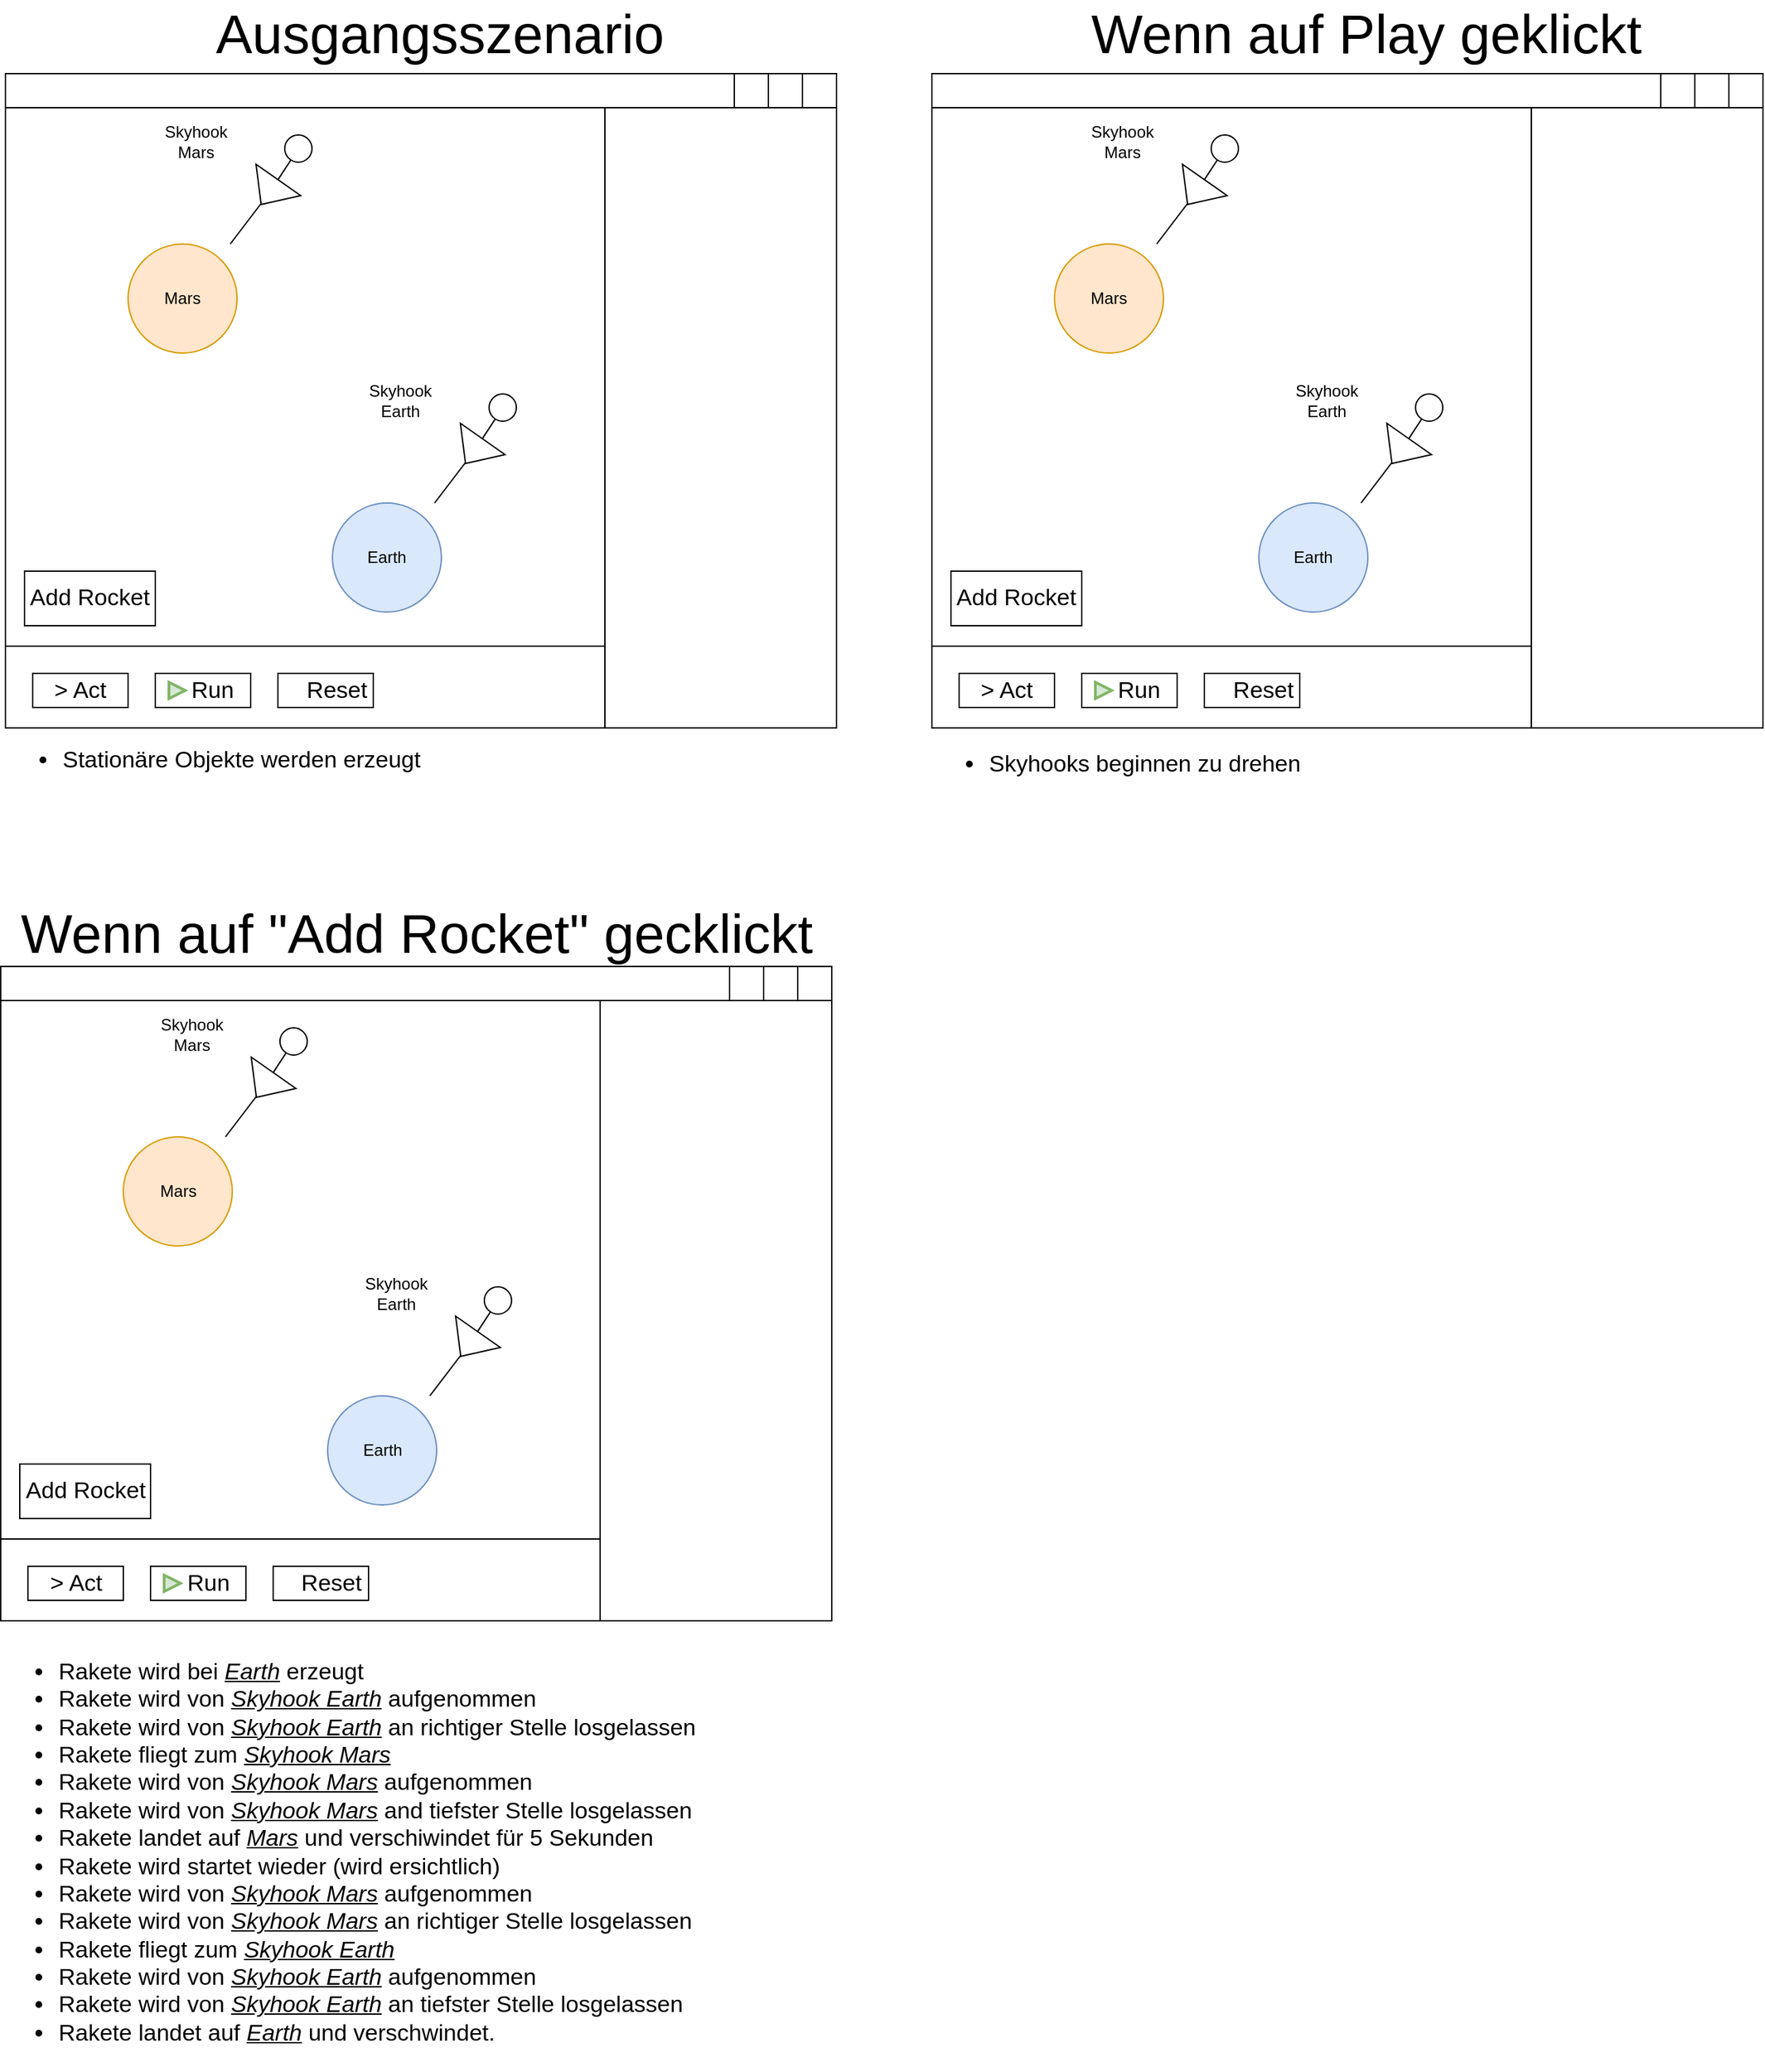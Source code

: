 <mxfile version="20.7.4" type="device"><diagram id="5LOC00HEnd3lmbgEfEnp" name="Seite-1"><mxGraphModel dx="1411" dy="1814" grid="1" gridSize="10" guides="1" tooltips="1" connect="1" arrows="1" fold="1" page="1" pageScale="1" pageWidth="827" pageHeight="1169" math="0" shadow="0"><root><mxCell id="0"/><mxCell id="1" parent="0"/><mxCell id="0Lz21Z7ERzfx-9B4TZ0B-1" value="" style="rounded=0;whiteSpace=wrap;html=1;" vertex="1" parent="1"><mxGeometry x="80" y="65" width="610" height="480" as="geometry"/></mxCell><mxCell id="0Lz21Z7ERzfx-9B4TZ0B-2" value="Mars" style="ellipse;whiteSpace=wrap;html=1;aspect=fixed;fillColor=#ffe6cc;strokeColor=#d79b00;" vertex="1" parent="1"><mxGeometry x="170" y="190" width="80" height="80" as="geometry"/></mxCell><mxCell id="0Lz21Z7ERzfx-9B4TZ0B-3" value="Earth" style="ellipse;whiteSpace=wrap;html=1;aspect=fixed;fillColor=#dae8fc;strokeColor=#6c8ebf;" vertex="1" parent="1"><mxGeometry x="320" y="380" width="80" height="80" as="geometry"/></mxCell><mxCell id="0Lz21Z7ERzfx-9B4TZ0B-4" value="" style="endArrow=none;html=1;rounded=0;startArrow=none;" edge="1" parent="1" source="0Lz21Z7ERzfx-9B4TZ0B-5"><mxGeometry width="50" height="50" relative="1" as="geometry"><mxPoint x="245" y="190" as="sourcePoint"/><mxPoint x="295" y="120" as="targetPoint"/></mxGeometry></mxCell><mxCell id="0Lz21Z7ERzfx-9B4TZ0B-5" value="" style="triangle;whiteSpace=wrap;html=1;rotation=125;" vertex="1" parent="1"><mxGeometry x="263" y="132" width="22" height="40" as="geometry"/></mxCell><mxCell id="0Lz21Z7ERzfx-9B4TZ0B-6" value="" style="endArrow=none;html=1;rounded=0;" edge="1" parent="1" target="0Lz21Z7ERzfx-9B4TZ0B-5"><mxGeometry width="50" height="50" relative="1" as="geometry"><mxPoint x="245" y="190" as="sourcePoint"/><mxPoint x="295" y="120" as="targetPoint"/></mxGeometry></mxCell><mxCell id="0Lz21Z7ERzfx-9B4TZ0B-7" value="" style="ellipse;whiteSpace=wrap;html=1;aspect=fixed;" vertex="1" parent="1"><mxGeometry x="285" y="110" width="20" height="20" as="geometry"/></mxCell><mxCell id="0Lz21Z7ERzfx-9B4TZ0B-8" value="" style="shape=image;html=1;verticalAlign=top;verticalLabelPosition=bottom;labelBackgroundColor=#ffffff;imageAspect=0;aspect=fixed;image=https://cdn2.iconfinder.com/data/icons/kids/128x128/apps/hook.png;rotation=-180;" vertex="1" parent="1"><mxGeometry x="235" y="172" width="28" height="28" as="geometry"/></mxCell><mxCell id="0Lz21Z7ERzfx-9B4TZ0B-10" value="Skyhook Mars" style="text;html=1;strokeColor=none;fillColor=none;align=center;verticalAlign=middle;whiteSpace=wrap;rounded=0;strokeWidth=1;opacity=30;" vertex="1" parent="1"><mxGeometry x="190" y="100" width="60" height="30" as="geometry"/></mxCell><mxCell id="0Lz21Z7ERzfx-9B4TZ0B-11" value="" style="endArrow=none;html=1;rounded=0;startArrow=none;" edge="1" parent="1" source="0Lz21Z7ERzfx-9B4TZ0B-12"><mxGeometry width="50" height="50" relative="1" as="geometry"><mxPoint x="395" y="380" as="sourcePoint"/><mxPoint x="445" y="310" as="targetPoint"/></mxGeometry></mxCell><mxCell id="0Lz21Z7ERzfx-9B4TZ0B-12" value="" style="triangle;whiteSpace=wrap;html=1;rotation=125;" vertex="1" parent="1"><mxGeometry x="413" y="322" width="22" height="40" as="geometry"/></mxCell><mxCell id="0Lz21Z7ERzfx-9B4TZ0B-13" value="" style="endArrow=none;html=1;rounded=0;" edge="1" parent="1" target="0Lz21Z7ERzfx-9B4TZ0B-12"><mxGeometry width="50" height="50" relative="1" as="geometry"><mxPoint x="395" y="380" as="sourcePoint"/><mxPoint x="445" y="310" as="targetPoint"/></mxGeometry></mxCell><mxCell id="0Lz21Z7ERzfx-9B4TZ0B-14" value="" style="ellipse;whiteSpace=wrap;html=1;aspect=fixed;" vertex="1" parent="1"><mxGeometry x="435" y="300" width="20" height="20" as="geometry"/></mxCell><mxCell id="0Lz21Z7ERzfx-9B4TZ0B-15" value="" style="shape=image;html=1;verticalAlign=top;verticalLabelPosition=bottom;labelBackgroundColor=#ffffff;imageAspect=0;aspect=fixed;image=https://cdn2.iconfinder.com/data/icons/kids/128x128/apps/hook.png;rotation=-180;" vertex="1" parent="1"><mxGeometry x="385" y="362" width="28" height="28" as="geometry"/></mxCell><mxCell id="0Lz21Z7ERzfx-9B4TZ0B-17" value="Skyhook Earth" style="text;html=1;strokeColor=none;fillColor=none;align=center;verticalAlign=middle;whiteSpace=wrap;rounded=0;strokeWidth=1;opacity=30;" vertex="1" parent="1"><mxGeometry x="340" y="290" width="60" height="30" as="geometry"/></mxCell><mxCell id="0Lz21Z7ERzfx-9B4TZ0B-18" value="Ausgangsszenario" style="text;html=1;strokeColor=none;fillColor=none;align=center;verticalAlign=middle;whiteSpace=wrap;rounded=0;fontSize=40;" vertex="1" parent="1"><mxGeometry x="214" y="20" width="370" height="30" as="geometry"/></mxCell><mxCell id="0Lz21Z7ERzfx-9B4TZ0B-19" value="" style="rounded=0;whiteSpace=wrap;html=1;fontSize=40;" vertex="1" parent="1"><mxGeometry x="80" y="65" width="610" height="25" as="geometry"/></mxCell><mxCell id="0Lz21Z7ERzfx-9B4TZ0B-20" value="" style="whiteSpace=wrap;html=1;aspect=fixed;fontSize=40;" vertex="1" parent="1"><mxGeometry x="665" y="65" width="25" height="25" as="geometry"/></mxCell><mxCell id="0Lz21Z7ERzfx-9B4TZ0B-21" value="" style="whiteSpace=wrap;html=1;aspect=fixed;fontSize=40;" vertex="1" parent="1"><mxGeometry x="640" y="65" width="25" height="25" as="geometry"/></mxCell><mxCell id="0Lz21Z7ERzfx-9B4TZ0B-22" value="" style="whiteSpace=wrap;html=1;aspect=fixed;fontSize=40;" vertex="1" parent="1"><mxGeometry x="615" y="65" width="25" height="25" as="geometry"/></mxCell><mxCell id="0Lz21Z7ERzfx-9B4TZ0B-24" value="" style="shape=image;html=1;verticalAlign=top;verticalLabelPosition=bottom;labelBackgroundColor=#ffffff;imageAspect=0;aspect=fixed;image=https://cdn4.iconfinder.com/data/icons/ionicons/512/icon-minus-128.png;fontSize=40;" vertex="1" parent="1"><mxGeometry x="618.5" y="68.5" width="18" height="18" as="geometry"/></mxCell><mxCell id="0Lz21Z7ERzfx-9B4TZ0B-25" value="" style="shape=image;html=1;verticalAlign=top;verticalLabelPosition=bottom;labelBackgroundColor=#ffffff;imageAspect=0;aspect=fixed;image=https://cdn2.iconfinder.com/data/icons/css-vol-2/24/maximize-128.png;fontSize=40;" vertex="1" parent="1"><mxGeometry x="643.5" y="68.5" width="18" height="18" as="geometry"/></mxCell><mxCell id="0Lz21Z7ERzfx-9B4TZ0B-26" value="" style="shape=image;html=1;verticalAlign=top;verticalLabelPosition=bottom;labelBackgroundColor=#ffffff;imageAspect=0;aspect=fixed;image=https://cdn4.iconfinder.com/data/icons/ionicons/512/icon-close-128.png;fontSize=40;" vertex="1" parent="1"><mxGeometry x="668.5" y="68.5" width="18" height="18" as="geometry"/></mxCell><mxCell id="0Lz21Z7ERzfx-9B4TZ0B-27" value="" style="rounded=0;whiteSpace=wrap;html=1;fontSize=40;" vertex="1" parent="1"><mxGeometry x="80" y="485" width="440" height="60" as="geometry"/></mxCell><mxCell id="0Lz21Z7ERzfx-9B4TZ0B-30" value="" style="rounded=0;whiteSpace=wrap;html=1;fontSize=25;" vertex="1" parent="1"><mxGeometry x="100" y="505" width="70" height="25" as="geometry"/></mxCell><mxCell id="0Lz21Z7ERzfx-9B4TZ0B-31" value="&amp;gt; Act" style="text;html=1;strokeColor=none;fillColor=none;align=center;verticalAlign=middle;whiteSpace=wrap;rounded=0;fontSize=17;" vertex="1" parent="1"><mxGeometry x="110" y="507.5" width="50" height="20" as="geometry"/></mxCell><mxCell id="0Lz21Z7ERzfx-9B4TZ0B-33" value="" style="rounded=0;whiteSpace=wrap;html=1;fontSize=25;" vertex="1" parent="1"><mxGeometry x="190" y="505" width="70" height="25" as="geometry"/></mxCell><mxCell id="0Lz21Z7ERzfx-9B4TZ0B-34" value="&amp;nbsp; &amp;nbsp;Run" style="text;html=1;strokeColor=none;fillColor=none;align=center;verticalAlign=middle;whiteSpace=wrap;rounded=0;fontSize=17;" vertex="1" parent="1"><mxGeometry x="200" y="507.5" width="50" height="20" as="geometry"/></mxCell><mxCell id="0Lz21Z7ERzfx-9B4TZ0B-35" value="" style="html=1;verticalLabelPosition=bottom;align=center;labelBackgroundColor=#ffffff;verticalAlign=top;strokeWidth=2;shadow=0;dashed=0;shape=mxgraph.ios7.icons.play;fontSize=17;strokeColor=#82b366;fillColor=#d5e8d4;" vertex="1" parent="1"><mxGeometry x="200" y="511.5" width="12" height="12" as="geometry"/></mxCell><mxCell id="0Lz21Z7ERzfx-9B4TZ0B-36" value="" style="rounded=0;whiteSpace=wrap;html=1;fontSize=25;" vertex="1" parent="1"><mxGeometry x="280" y="505" width="70" height="25" as="geometry"/></mxCell><mxCell id="0Lz21Z7ERzfx-9B4TZ0B-37" value="&amp;nbsp;Reset" style="text;html=1;strokeColor=none;fillColor=none;align=center;verticalAlign=middle;whiteSpace=wrap;rounded=0;fontSize=17;" vertex="1" parent="1"><mxGeometry x="295.5" y="507.5" width="50" height="20" as="geometry"/></mxCell><mxCell id="0Lz21Z7ERzfx-9B4TZ0B-38" value="" style="shape=image;html=1;verticalAlign=top;verticalLabelPosition=bottom;labelBackgroundColor=#ffffff;imageAspect=0;aspect=fixed;image=https://cdn0.iconfinder.com/data/icons/evericons-24px-vol-1/24/rotate-cw-128.png;strokeColor=#00CC00;fontSize=17;" vertex="1" parent="1"><mxGeometry x="285" y="511.5" width="15" height="15" as="geometry"/></mxCell><mxCell id="0Lz21Z7ERzfx-9B4TZ0B-41" value="" style="rounded=0;whiteSpace=wrap;html=1;strokeColor=#000000;fontSize=17;" vertex="1" parent="1"><mxGeometry x="520" y="90" width="170" height="455" as="geometry"/></mxCell><mxCell id="0Lz21Z7ERzfx-9B4TZ0B-43" value="" style="rounded=0;whiteSpace=wrap;html=1;" vertex="1" parent="1"><mxGeometry x="760" y="65" width="610" height="480" as="geometry"/></mxCell><mxCell id="0Lz21Z7ERzfx-9B4TZ0B-44" value="Mars" style="ellipse;whiteSpace=wrap;html=1;aspect=fixed;fillColor=#ffe6cc;strokeColor=#d79b00;" vertex="1" parent="1"><mxGeometry x="850" y="190" width="80" height="80" as="geometry"/></mxCell><mxCell id="0Lz21Z7ERzfx-9B4TZ0B-45" value="Earth" style="ellipse;whiteSpace=wrap;html=1;aspect=fixed;fillColor=#dae8fc;strokeColor=#6c8ebf;" vertex="1" parent="1"><mxGeometry x="1000" y="380" width="80" height="80" as="geometry"/></mxCell><mxCell id="0Lz21Z7ERzfx-9B4TZ0B-46" value="" style="endArrow=none;html=1;rounded=0;startArrow=none;" edge="1" parent="1" source="0Lz21Z7ERzfx-9B4TZ0B-47"><mxGeometry width="50" height="50" relative="1" as="geometry"><mxPoint x="925" y="190" as="sourcePoint"/><mxPoint x="975" y="120" as="targetPoint"/></mxGeometry></mxCell><mxCell id="0Lz21Z7ERzfx-9B4TZ0B-47" value="" style="triangle;whiteSpace=wrap;html=1;rotation=125;" vertex="1" parent="1"><mxGeometry x="943" y="132" width="22" height="40" as="geometry"/></mxCell><mxCell id="0Lz21Z7ERzfx-9B4TZ0B-48" value="" style="endArrow=none;html=1;rounded=0;" edge="1" parent="1" target="0Lz21Z7ERzfx-9B4TZ0B-47"><mxGeometry width="50" height="50" relative="1" as="geometry"><mxPoint x="925" y="190" as="sourcePoint"/><mxPoint x="975" y="120" as="targetPoint"/></mxGeometry></mxCell><mxCell id="0Lz21Z7ERzfx-9B4TZ0B-49" value="" style="ellipse;whiteSpace=wrap;html=1;aspect=fixed;" vertex="1" parent="1"><mxGeometry x="965" y="110" width="20" height="20" as="geometry"/></mxCell><mxCell id="0Lz21Z7ERzfx-9B4TZ0B-50" value="" style="shape=image;html=1;verticalAlign=top;verticalLabelPosition=bottom;labelBackgroundColor=#ffffff;imageAspect=0;aspect=fixed;image=https://cdn2.iconfinder.com/data/icons/kids/128x128/apps/hook.png;rotation=-180;" vertex="1" parent="1"><mxGeometry x="915" y="172" width="28" height="28" as="geometry"/></mxCell><mxCell id="0Lz21Z7ERzfx-9B4TZ0B-51" value="" style="shape=image;html=1;verticalAlign=top;verticalLabelPosition=bottom;labelBackgroundColor=#ffffff;imageAspect=0;aspect=fixed;image=https://cdn3.iconfinder.com/data/icons/arrows-set-12/512/rotateleft-128.png;strokeWidth=1;opacity=30;" vertex="1" parent="1"><mxGeometry x="920" y="118" width="68" height="68" as="geometry"/></mxCell><mxCell id="0Lz21Z7ERzfx-9B4TZ0B-52" value="Skyhook Mars" style="text;html=1;strokeColor=none;fillColor=none;align=center;verticalAlign=middle;whiteSpace=wrap;rounded=0;strokeWidth=1;opacity=30;" vertex="1" parent="1"><mxGeometry x="870" y="100" width="60" height="30" as="geometry"/></mxCell><mxCell id="0Lz21Z7ERzfx-9B4TZ0B-53" value="" style="endArrow=none;html=1;rounded=0;startArrow=none;" edge="1" parent="1" source="0Lz21Z7ERzfx-9B4TZ0B-54"><mxGeometry width="50" height="50" relative="1" as="geometry"><mxPoint x="1075" y="380" as="sourcePoint"/><mxPoint x="1125" y="310" as="targetPoint"/></mxGeometry></mxCell><mxCell id="0Lz21Z7ERzfx-9B4TZ0B-54" value="" style="triangle;whiteSpace=wrap;html=1;rotation=125;" vertex="1" parent="1"><mxGeometry x="1093" y="322" width="22" height="40" as="geometry"/></mxCell><mxCell id="0Lz21Z7ERzfx-9B4TZ0B-55" value="" style="endArrow=none;html=1;rounded=0;" edge="1" parent="1" target="0Lz21Z7ERzfx-9B4TZ0B-54"><mxGeometry width="50" height="50" relative="1" as="geometry"><mxPoint x="1075" y="380" as="sourcePoint"/><mxPoint x="1125" y="310" as="targetPoint"/></mxGeometry></mxCell><mxCell id="0Lz21Z7ERzfx-9B4TZ0B-56" value="" style="ellipse;whiteSpace=wrap;html=1;aspect=fixed;" vertex="1" parent="1"><mxGeometry x="1115" y="300" width="20" height="20" as="geometry"/></mxCell><mxCell id="0Lz21Z7ERzfx-9B4TZ0B-57" value="" style="shape=image;html=1;verticalAlign=top;verticalLabelPosition=bottom;labelBackgroundColor=#ffffff;imageAspect=0;aspect=fixed;image=https://cdn2.iconfinder.com/data/icons/kids/128x128/apps/hook.png;rotation=-180;" vertex="1" parent="1"><mxGeometry x="1065" y="362" width="28" height="28" as="geometry"/></mxCell><mxCell id="0Lz21Z7ERzfx-9B4TZ0B-58" value="" style="shape=image;html=1;verticalAlign=top;verticalLabelPosition=bottom;labelBackgroundColor=#ffffff;imageAspect=0;aspect=fixed;image=https://cdn3.iconfinder.com/data/icons/arrows-set-12/512/rotateleft-128.png;strokeWidth=1;opacity=30;" vertex="1" parent="1"><mxGeometry x="1070" y="308" width="68" height="68" as="geometry"/></mxCell><mxCell id="0Lz21Z7ERzfx-9B4TZ0B-59" value="Skyhook Earth" style="text;html=1;strokeColor=none;fillColor=none;align=center;verticalAlign=middle;whiteSpace=wrap;rounded=0;strokeWidth=1;opacity=30;" vertex="1" parent="1"><mxGeometry x="1020" y="290" width="60" height="30" as="geometry"/></mxCell><mxCell id="0Lz21Z7ERzfx-9B4TZ0B-60" value="Wenn auf Play geklickt" style="text;html=1;strokeColor=none;fillColor=none;align=center;verticalAlign=middle;whiteSpace=wrap;rounded=0;fontSize=40;" vertex="1" parent="1"><mxGeometry x="876" y="20" width="406" height="30" as="geometry"/></mxCell><mxCell id="0Lz21Z7ERzfx-9B4TZ0B-61" value="" style="rounded=0;whiteSpace=wrap;html=1;fontSize=40;" vertex="1" parent="1"><mxGeometry x="760" y="65" width="610" height="25" as="geometry"/></mxCell><mxCell id="0Lz21Z7ERzfx-9B4TZ0B-62" value="" style="whiteSpace=wrap;html=1;aspect=fixed;fontSize=40;" vertex="1" parent="1"><mxGeometry x="1345" y="65" width="25" height="25" as="geometry"/></mxCell><mxCell id="0Lz21Z7ERzfx-9B4TZ0B-63" value="" style="whiteSpace=wrap;html=1;aspect=fixed;fontSize=40;" vertex="1" parent="1"><mxGeometry x="1320" y="65" width="25" height="25" as="geometry"/></mxCell><mxCell id="0Lz21Z7ERzfx-9B4TZ0B-64" value="" style="whiteSpace=wrap;html=1;aspect=fixed;fontSize=40;" vertex="1" parent="1"><mxGeometry x="1295" y="65" width="25" height="25" as="geometry"/></mxCell><mxCell id="0Lz21Z7ERzfx-9B4TZ0B-65" value="" style="shape=image;html=1;verticalAlign=top;verticalLabelPosition=bottom;labelBackgroundColor=#ffffff;imageAspect=0;aspect=fixed;image=https://cdn4.iconfinder.com/data/icons/ionicons/512/icon-minus-128.png;fontSize=40;" vertex="1" parent="1"><mxGeometry x="1298.5" y="68.5" width="18" height="18" as="geometry"/></mxCell><mxCell id="0Lz21Z7ERzfx-9B4TZ0B-66" value="" style="shape=image;html=1;verticalAlign=top;verticalLabelPosition=bottom;labelBackgroundColor=#ffffff;imageAspect=0;aspect=fixed;image=https://cdn2.iconfinder.com/data/icons/css-vol-2/24/maximize-128.png;fontSize=40;" vertex="1" parent="1"><mxGeometry x="1323.5" y="68.5" width="18" height="18" as="geometry"/></mxCell><mxCell id="0Lz21Z7ERzfx-9B4TZ0B-67" value="" style="shape=image;html=1;verticalAlign=top;verticalLabelPosition=bottom;labelBackgroundColor=#ffffff;imageAspect=0;aspect=fixed;image=https://cdn4.iconfinder.com/data/icons/ionicons/512/icon-close-128.png;fontSize=40;" vertex="1" parent="1"><mxGeometry x="1348.5" y="68.5" width="18" height="18" as="geometry"/></mxCell><mxCell id="0Lz21Z7ERzfx-9B4TZ0B-68" value="" style="rounded=0;whiteSpace=wrap;html=1;fontSize=40;" vertex="1" parent="1"><mxGeometry x="760" y="485" width="440" height="60" as="geometry"/></mxCell><mxCell id="0Lz21Z7ERzfx-9B4TZ0B-69" value="" style="rounded=0;whiteSpace=wrap;html=1;fontSize=25;" vertex="1" parent="1"><mxGeometry x="780" y="505" width="70" height="25" as="geometry"/></mxCell><mxCell id="0Lz21Z7ERzfx-9B4TZ0B-70" value="&amp;gt; Act" style="text;html=1;strokeColor=none;fillColor=none;align=center;verticalAlign=middle;whiteSpace=wrap;rounded=0;fontSize=17;" vertex="1" parent="1"><mxGeometry x="790" y="507.5" width="50" height="20" as="geometry"/></mxCell><mxCell id="0Lz21Z7ERzfx-9B4TZ0B-71" value="" style="rounded=0;whiteSpace=wrap;html=1;fontSize=25;" vertex="1" parent="1"><mxGeometry x="870" y="505" width="70" height="25" as="geometry"/></mxCell><mxCell id="0Lz21Z7ERzfx-9B4TZ0B-72" value="&amp;nbsp; &amp;nbsp;Run" style="text;html=1;strokeColor=none;fillColor=none;align=center;verticalAlign=middle;whiteSpace=wrap;rounded=0;fontSize=17;" vertex="1" parent="1"><mxGeometry x="880" y="507.5" width="50" height="20" as="geometry"/></mxCell><mxCell id="0Lz21Z7ERzfx-9B4TZ0B-73" value="" style="html=1;verticalLabelPosition=bottom;align=center;labelBackgroundColor=#ffffff;verticalAlign=top;strokeWidth=2;shadow=0;dashed=0;shape=mxgraph.ios7.icons.play;fontSize=17;strokeColor=#82b366;fillColor=#d5e8d4;" vertex="1" parent="1"><mxGeometry x="880" y="511.5" width="12" height="12" as="geometry"/></mxCell><mxCell id="0Lz21Z7ERzfx-9B4TZ0B-74" value="" style="rounded=0;whiteSpace=wrap;html=1;fontSize=25;" vertex="1" parent="1"><mxGeometry x="960" y="505" width="70" height="25" as="geometry"/></mxCell><mxCell id="0Lz21Z7ERzfx-9B4TZ0B-75" value="&amp;nbsp;Reset" style="text;html=1;strokeColor=none;fillColor=none;align=center;verticalAlign=middle;whiteSpace=wrap;rounded=0;fontSize=17;" vertex="1" parent="1"><mxGeometry x="975.5" y="507.5" width="50" height="20" as="geometry"/></mxCell><mxCell id="0Lz21Z7ERzfx-9B4TZ0B-76" value="" style="shape=image;html=1;verticalAlign=top;verticalLabelPosition=bottom;labelBackgroundColor=#ffffff;imageAspect=0;aspect=fixed;image=https://cdn0.iconfinder.com/data/icons/evericons-24px-vol-1/24/rotate-cw-128.png;strokeColor=#00CC00;fontSize=17;" vertex="1" parent="1"><mxGeometry x="965" y="511.5" width="15" height="15" as="geometry"/></mxCell><mxCell id="0Lz21Z7ERzfx-9B4TZ0B-77" value="" style="rounded=0;whiteSpace=wrap;html=1;strokeColor=#000000;fontSize=17;" vertex="1" parent="1"><mxGeometry x="1200" y="90" width="170" height="455" as="geometry"/></mxCell><mxCell id="0Lz21Z7ERzfx-9B4TZ0B-81" value="&lt;ul&gt;&lt;li&gt;Stationäre Objekte werden erzeugt&lt;/li&gt;&lt;/ul&gt;" style="text;html=1;strokeColor=none;fillColor=none;align=left;verticalAlign=middle;whiteSpace=wrap;rounded=0;fontSize=17;" vertex="1" parent="1"><mxGeometry x="80" y="554" width="330" height="30" as="geometry"/></mxCell><mxCell id="0Lz21Z7ERzfx-9B4TZ0B-82" value="&lt;ul&gt;&lt;li style=&quot;border-color: var(--border-color);&quot;&gt;Skyhooks beginnen zu drehen&amp;nbsp;&lt;/li&gt;&lt;/ul&gt;" style="text;html=1;strokeColor=none;fillColor=none;align=left;verticalAlign=middle;whiteSpace=wrap;rounded=0;fontSize=17;" vertex="1" parent="1"><mxGeometry x="760" y="554" width="410" height="36" as="geometry"/></mxCell><mxCell id="0Lz21Z7ERzfx-9B4TZ0B-84" value="" style="rounded=0;whiteSpace=wrap;html=1;" vertex="1" parent="1"><mxGeometry x="76.5" y="720" width="610" height="480" as="geometry"/></mxCell><mxCell id="0Lz21Z7ERzfx-9B4TZ0B-85" value="Mars" style="ellipse;whiteSpace=wrap;html=1;aspect=fixed;fillColor=#ffe6cc;strokeColor=#d79b00;" vertex="1" parent="1"><mxGeometry x="166.5" y="845" width="80" height="80" as="geometry"/></mxCell><mxCell id="0Lz21Z7ERzfx-9B4TZ0B-86" value="Earth" style="ellipse;whiteSpace=wrap;html=1;aspect=fixed;fillColor=#dae8fc;strokeColor=#6c8ebf;" vertex="1" parent="1"><mxGeometry x="316.5" y="1035" width="80" height="80" as="geometry"/></mxCell><mxCell id="0Lz21Z7ERzfx-9B4TZ0B-87" value="" style="endArrow=none;html=1;rounded=0;startArrow=none;" edge="1" parent="1" source="0Lz21Z7ERzfx-9B4TZ0B-88"><mxGeometry width="50" height="50" relative="1" as="geometry"><mxPoint x="241.5" y="845" as="sourcePoint"/><mxPoint x="291.5" y="775" as="targetPoint"/></mxGeometry></mxCell><mxCell id="0Lz21Z7ERzfx-9B4TZ0B-88" value="" style="triangle;whiteSpace=wrap;html=1;rotation=125;" vertex="1" parent="1"><mxGeometry x="259.5" y="787" width="22" height="40" as="geometry"/></mxCell><mxCell id="0Lz21Z7ERzfx-9B4TZ0B-89" value="" style="endArrow=none;html=1;rounded=0;" edge="1" parent="1" target="0Lz21Z7ERzfx-9B4TZ0B-88"><mxGeometry width="50" height="50" relative="1" as="geometry"><mxPoint x="241.5" y="845" as="sourcePoint"/><mxPoint x="291.5" y="775" as="targetPoint"/></mxGeometry></mxCell><mxCell id="0Lz21Z7ERzfx-9B4TZ0B-90" value="" style="ellipse;whiteSpace=wrap;html=1;aspect=fixed;" vertex="1" parent="1"><mxGeometry x="281.5" y="765" width="20" height="20" as="geometry"/></mxCell><mxCell id="0Lz21Z7ERzfx-9B4TZ0B-91" value="" style="shape=image;html=1;verticalAlign=top;verticalLabelPosition=bottom;labelBackgroundColor=#ffffff;imageAspect=0;aspect=fixed;image=https://cdn2.iconfinder.com/data/icons/kids/128x128/apps/hook.png;rotation=-180;" vertex="1" parent="1"><mxGeometry x="231.5" y="827" width="28" height="28" as="geometry"/></mxCell><mxCell id="0Lz21Z7ERzfx-9B4TZ0B-92" value="" style="shape=image;html=1;verticalAlign=top;verticalLabelPosition=bottom;labelBackgroundColor=#ffffff;imageAspect=0;aspect=fixed;image=https://cdn3.iconfinder.com/data/icons/arrows-set-12/512/rotateleft-128.png;strokeWidth=1;opacity=30;" vertex="1" parent="1"><mxGeometry x="236.5" y="773" width="68" height="68" as="geometry"/></mxCell><mxCell id="0Lz21Z7ERzfx-9B4TZ0B-93" value="Skyhook Mars" style="text;html=1;strokeColor=none;fillColor=none;align=center;verticalAlign=middle;whiteSpace=wrap;rounded=0;strokeWidth=1;opacity=30;" vertex="1" parent="1"><mxGeometry x="186.5" y="755" width="60" height="30" as="geometry"/></mxCell><mxCell id="0Lz21Z7ERzfx-9B4TZ0B-94" value="" style="endArrow=none;html=1;rounded=0;startArrow=none;" edge="1" parent="1" source="0Lz21Z7ERzfx-9B4TZ0B-95"><mxGeometry width="50" height="50" relative="1" as="geometry"><mxPoint x="391.5" y="1035" as="sourcePoint"/><mxPoint x="441.5" y="965" as="targetPoint"/></mxGeometry></mxCell><mxCell id="0Lz21Z7ERzfx-9B4TZ0B-95" value="" style="triangle;whiteSpace=wrap;html=1;rotation=125;" vertex="1" parent="1"><mxGeometry x="409.5" y="977" width="22" height="40" as="geometry"/></mxCell><mxCell id="0Lz21Z7ERzfx-9B4TZ0B-96" value="" style="endArrow=none;html=1;rounded=0;" edge="1" parent="1" target="0Lz21Z7ERzfx-9B4TZ0B-95"><mxGeometry width="50" height="50" relative="1" as="geometry"><mxPoint x="391.5" y="1035" as="sourcePoint"/><mxPoint x="441.5" y="965" as="targetPoint"/></mxGeometry></mxCell><mxCell id="0Lz21Z7ERzfx-9B4TZ0B-97" value="" style="ellipse;whiteSpace=wrap;html=1;aspect=fixed;" vertex="1" parent="1"><mxGeometry x="431.5" y="955" width="20" height="20" as="geometry"/></mxCell><mxCell id="0Lz21Z7ERzfx-9B4TZ0B-98" value="" style="shape=image;html=1;verticalAlign=top;verticalLabelPosition=bottom;labelBackgroundColor=#ffffff;imageAspect=0;aspect=fixed;image=https://cdn2.iconfinder.com/data/icons/kids/128x128/apps/hook.png;rotation=-180;" vertex="1" parent="1"><mxGeometry x="381.5" y="1017" width="28" height="28" as="geometry"/></mxCell><mxCell id="0Lz21Z7ERzfx-9B4TZ0B-99" value="" style="shape=image;html=1;verticalAlign=top;verticalLabelPosition=bottom;labelBackgroundColor=#ffffff;imageAspect=0;aspect=fixed;image=https://cdn3.iconfinder.com/data/icons/arrows-set-12/512/rotateleft-128.png;strokeWidth=1;opacity=30;" vertex="1" parent="1"><mxGeometry x="386.5" y="963" width="68" height="68" as="geometry"/></mxCell><mxCell id="0Lz21Z7ERzfx-9B4TZ0B-100" value="Skyhook Earth" style="text;html=1;strokeColor=none;fillColor=none;align=center;verticalAlign=middle;whiteSpace=wrap;rounded=0;strokeWidth=1;opacity=30;" vertex="1" parent="1"><mxGeometry x="336.5" y="945" width="60" height="30" as="geometry"/></mxCell><mxCell id="0Lz21Z7ERzfx-9B4TZ0B-101" value="" style="rounded=0;whiteSpace=wrap;html=1;fontSize=40;" vertex="1" parent="1"><mxGeometry x="76.5" y="720" width="610" height="25" as="geometry"/></mxCell><mxCell id="0Lz21Z7ERzfx-9B4TZ0B-102" value="" style="whiteSpace=wrap;html=1;aspect=fixed;fontSize=40;" vertex="1" parent="1"><mxGeometry x="661.5" y="720" width="25" height="25" as="geometry"/></mxCell><mxCell id="0Lz21Z7ERzfx-9B4TZ0B-103" value="" style="whiteSpace=wrap;html=1;aspect=fixed;fontSize=40;" vertex="1" parent="1"><mxGeometry x="636.5" y="720" width="25" height="25" as="geometry"/></mxCell><mxCell id="0Lz21Z7ERzfx-9B4TZ0B-104" value="" style="whiteSpace=wrap;html=1;aspect=fixed;fontSize=40;" vertex="1" parent="1"><mxGeometry x="611.5" y="720" width="25" height="25" as="geometry"/></mxCell><mxCell id="0Lz21Z7ERzfx-9B4TZ0B-105" value="" style="shape=image;html=1;verticalAlign=top;verticalLabelPosition=bottom;labelBackgroundColor=#ffffff;imageAspect=0;aspect=fixed;image=https://cdn4.iconfinder.com/data/icons/ionicons/512/icon-minus-128.png;fontSize=40;" vertex="1" parent="1"><mxGeometry x="615" y="723.5" width="18" height="18" as="geometry"/></mxCell><mxCell id="0Lz21Z7ERzfx-9B4TZ0B-106" value="" style="shape=image;html=1;verticalAlign=top;verticalLabelPosition=bottom;labelBackgroundColor=#ffffff;imageAspect=0;aspect=fixed;image=https://cdn2.iconfinder.com/data/icons/css-vol-2/24/maximize-128.png;fontSize=40;" vertex="1" parent="1"><mxGeometry x="640" y="723.5" width="18" height="18" as="geometry"/></mxCell><mxCell id="0Lz21Z7ERzfx-9B4TZ0B-107" value="" style="shape=image;html=1;verticalAlign=top;verticalLabelPosition=bottom;labelBackgroundColor=#ffffff;imageAspect=0;aspect=fixed;image=https://cdn4.iconfinder.com/data/icons/ionicons/512/icon-close-128.png;fontSize=40;" vertex="1" parent="1"><mxGeometry x="665" y="723.5" width="18" height="18" as="geometry"/></mxCell><mxCell id="0Lz21Z7ERzfx-9B4TZ0B-108" value="" style="rounded=0;whiteSpace=wrap;html=1;fontSize=40;" vertex="1" parent="1"><mxGeometry x="76.5" y="1140" width="440" height="60" as="geometry"/></mxCell><mxCell id="0Lz21Z7ERzfx-9B4TZ0B-109" value="" style="rounded=0;whiteSpace=wrap;html=1;fontSize=25;" vertex="1" parent="1"><mxGeometry x="96.5" y="1160" width="70" height="25" as="geometry"/></mxCell><mxCell id="0Lz21Z7ERzfx-9B4TZ0B-110" value="&amp;gt; Act" style="text;html=1;strokeColor=none;fillColor=none;align=center;verticalAlign=middle;whiteSpace=wrap;rounded=0;fontSize=17;" vertex="1" parent="1"><mxGeometry x="106.5" y="1162.5" width="50" height="20" as="geometry"/></mxCell><mxCell id="0Lz21Z7ERzfx-9B4TZ0B-111" value="" style="rounded=0;whiteSpace=wrap;html=1;fontSize=25;" vertex="1" parent="1"><mxGeometry x="186.5" y="1160" width="70" height="25" as="geometry"/></mxCell><mxCell id="0Lz21Z7ERzfx-9B4TZ0B-112" value="&amp;nbsp; &amp;nbsp;Run" style="text;html=1;strokeColor=none;fillColor=none;align=center;verticalAlign=middle;whiteSpace=wrap;rounded=0;fontSize=17;" vertex="1" parent="1"><mxGeometry x="196.5" y="1162.5" width="50" height="20" as="geometry"/></mxCell><mxCell id="0Lz21Z7ERzfx-9B4TZ0B-113" value="" style="html=1;verticalLabelPosition=bottom;align=center;labelBackgroundColor=#ffffff;verticalAlign=top;strokeWidth=2;shadow=0;dashed=0;shape=mxgraph.ios7.icons.play;fontSize=17;strokeColor=#82b366;fillColor=#d5e8d4;" vertex="1" parent="1"><mxGeometry x="196.5" y="1166.5" width="12" height="12" as="geometry"/></mxCell><mxCell id="0Lz21Z7ERzfx-9B4TZ0B-114" value="" style="rounded=0;whiteSpace=wrap;html=1;fontSize=25;" vertex="1" parent="1"><mxGeometry x="276.5" y="1160" width="70" height="25" as="geometry"/></mxCell><mxCell id="0Lz21Z7ERzfx-9B4TZ0B-115" value="&amp;nbsp;Reset" style="text;html=1;strokeColor=none;fillColor=none;align=center;verticalAlign=middle;whiteSpace=wrap;rounded=0;fontSize=17;" vertex="1" parent="1"><mxGeometry x="292" y="1162.5" width="50" height="20" as="geometry"/></mxCell><mxCell id="0Lz21Z7ERzfx-9B4TZ0B-116" value="" style="shape=image;html=1;verticalAlign=top;verticalLabelPosition=bottom;labelBackgroundColor=#ffffff;imageAspect=0;aspect=fixed;image=https://cdn0.iconfinder.com/data/icons/evericons-24px-vol-1/24/rotate-cw-128.png;strokeColor=#00CC00;fontSize=17;" vertex="1" parent="1"><mxGeometry x="281.5" y="1166.5" width="15" height="15" as="geometry"/></mxCell><mxCell id="0Lz21Z7ERzfx-9B4TZ0B-117" value="" style="rounded=0;whiteSpace=wrap;html=1;strokeColor=#000000;fontSize=17;" vertex="1" parent="1"><mxGeometry x="516.5" y="745" width="170" height="455" as="geometry"/></mxCell><mxCell id="0Lz21Z7ERzfx-9B4TZ0B-118" value="" style="shape=image;html=1;verticalAlign=top;verticalLabelPosition=bottom;labelBackgroundColor=#ffffff;imageAspect=0;aspect=fixed;image=https://cdn1.iconfinder.com/data/icons/ionicons-sharp-vol-2/512/rocket-sharp-128.png;rotation=-63;" vertex="1" parent="1"><mxGeometry x="362.5" y="1035" width="38" height="38" as="geometry"/></mxCell><mxCell id="0Lz21Z7ERzfx-9B4TZ0B-120" value="Wenn auf &quot;Add Rocket&quot; gecklickt" style="text;html=1;strokeColor=none;fillColor=none;align=center;verticalAlign=middle;whiteSpace=wrap;rounded=0;fontSize=40;" vertex="1" parent="1"><mxGeometry x="85.75" y="680" width="591.5" height="30" as="geometry"/></mxCell><mxCell id="0Lz21Z7ERzfx-9B4TZ0B-121" value="Add Rocket" style="rounded=0;whiteSpace=wrap;html=1;strokeColor=#000000;fontSize=17;" vertex="1" parent="1"><mxGeometry x="94" y="430" width="96" height="40" as="geometry"/></mxCell><mxCell id="0Lz21Z7ERzfx-9B4TZ0B-122" value="Add Rocket" style="rounded=0;whiteSpace=wrap;html=1;strokeColor=#000000;fontSize=17;" vertex="1" parent="1"><mxGeometry x="774" y="430" width="96" height="40" as="geometry"/></mxCell><mxCell id="0Lz21Z7ERzfx-9B4TZ0B-123" value="Add Rocket" style="rounded=0;whiteSpace=wrap;html=1;strokeColor=#000000;fontSize=17;" vertex="1" parent="1"><mxGeometry x="90.5" y="1085" width="96" height="40" as="geometry"/></mxCell><mxCell id="0Lz21Z7ERzfx-9B4TZ0B-124" value="&lt;ul&gt;&lt;li style=&quot;border-color: var(--border-color);&quot;&gt;Rakete wird bei &lt;i&gt;&lt;u&gt;Earth&lt;/u&gt;&lt;/i&gt; erzeugt&lt;/li&gt;&lt;li style=&quot;border-color: var(--border-color);&quot;&gt;Rakete wird von &lt;i&gt;&lt;u&gt;Skyhook Earth&lt;/u&gt;&lt;/i&gt; aufgenommen&lt;/li&gt;&lt;li style=&quot;border-color: var(--border-color);&quot;&gt;Rakete wird von &lt;i&gt;&lt;u&gt;Skyhook Earth&lt;/u&gt;&lt;/i&gt; an richtiger Stelle losgelassen&lt;/li&gt;&lt;li style=&quot;border-color: var(--border-color);&quot;&gt;Rakete fliegt zum &lt;i&gt;&lt;u&gt;Skyhook Mars&lt;/u&gt;&lt;/i&gt;&lt;/li&gt;&lt;li style=&quot;border-color: var(--border-color);&quot;&gt;Rakete wird von &lt;i&gt;&lt;u&gt;Skyhook Mars&lt;/u&gt;&lt;/i&gt; aufgenommen&lt;/li&gt;&lt;li style=&quot;border-color: var(--border-color);&quot;&gt;Rakete wird von &lt;i&gt;&lt;u&gt;Skyhook Mars&lt;/u&gt;&lt;/i&gt; and tiefster Stelle losgelassen&lt;/li&gt;&lt;li style=&quot;border-color: var(--border-color);&quot;&gt;Rakete landet auf &lt;i&gt;&lt;u&gt;Mars&lt;/u&gt;&lt;/i&gt; und verschiwindet für 5 Sekunden&lt;/li&gt;&lt;li style=&quot;border-color: var(--border-color);&quot;&gt;Rakete wird startet wieder (wird ersichtlich)&lt;/li&gt;&lt;li style=&quot;border-color: var(--border-color);&quot;&gt;Rakete wird von &lt;i&gt;&lt;u&gt;Skyhook Mars&lt;/u&gt;&lt;/i&gt; aufgenommen&lt;/li&gt;&lt;li style=&quot;border-color: var(--border-color);&quot;&gt;Rakete wird von &lt;i&gt;&lt;u&gt;Skyhook Mars&lt;/u&gt;&lt;/i&gt; an richtiger Stelle losgelassen&lt;/li&gt;&lt;li style=&quot;border-color: var(--border-color);&quot;&gt;Rakete fliegt zum &lt;i&gt;&lt;u&gt;Skyhook Earth&lt;/u&gt;&lt;/i&gt;&lt;/li&gt;&lt;li style=&quot;border-color: var(--border-color);&quot;&gt;Rakete wird von &lt;i&gt;&lt;u&gt;Skyhook Earth&lt;/u&gt;&lt;/i&gt; aufgenommen&lt;/li&gt;&lt;li style=&quot;border-color: var(--border-color);&quot;&gt;Rakete wird von &lt;i&gt;&lt;u&gt;Skyhook Earth&lt;/u&gt;&lt;/i&gt; an tiefster Stelle losgelassen&lt;/li&gt;&lt;li style=&quot;border-color: var(--border-color);&quot;&gt;Rakete landet auf &lt;i&gt;&lt;u&gt;Earth&lt;/u&gt;&lt;/i&gt; und verschwindet.&amp;nbsp;&lt;/li&gt;&lt;/ul&gt;" style="text;html=1;strokeColor=none;fillColor=none;align=left;verticalAlign=middle;whiteSpace=wrap;rounded=0;fontSize=17;" vertex="1" parent="1"><mxGeometry x="76.5" y="1210" width="603.5" height="320" as="geometry"/></mxCell></root></mxGraphModel></diagram></mxfile>